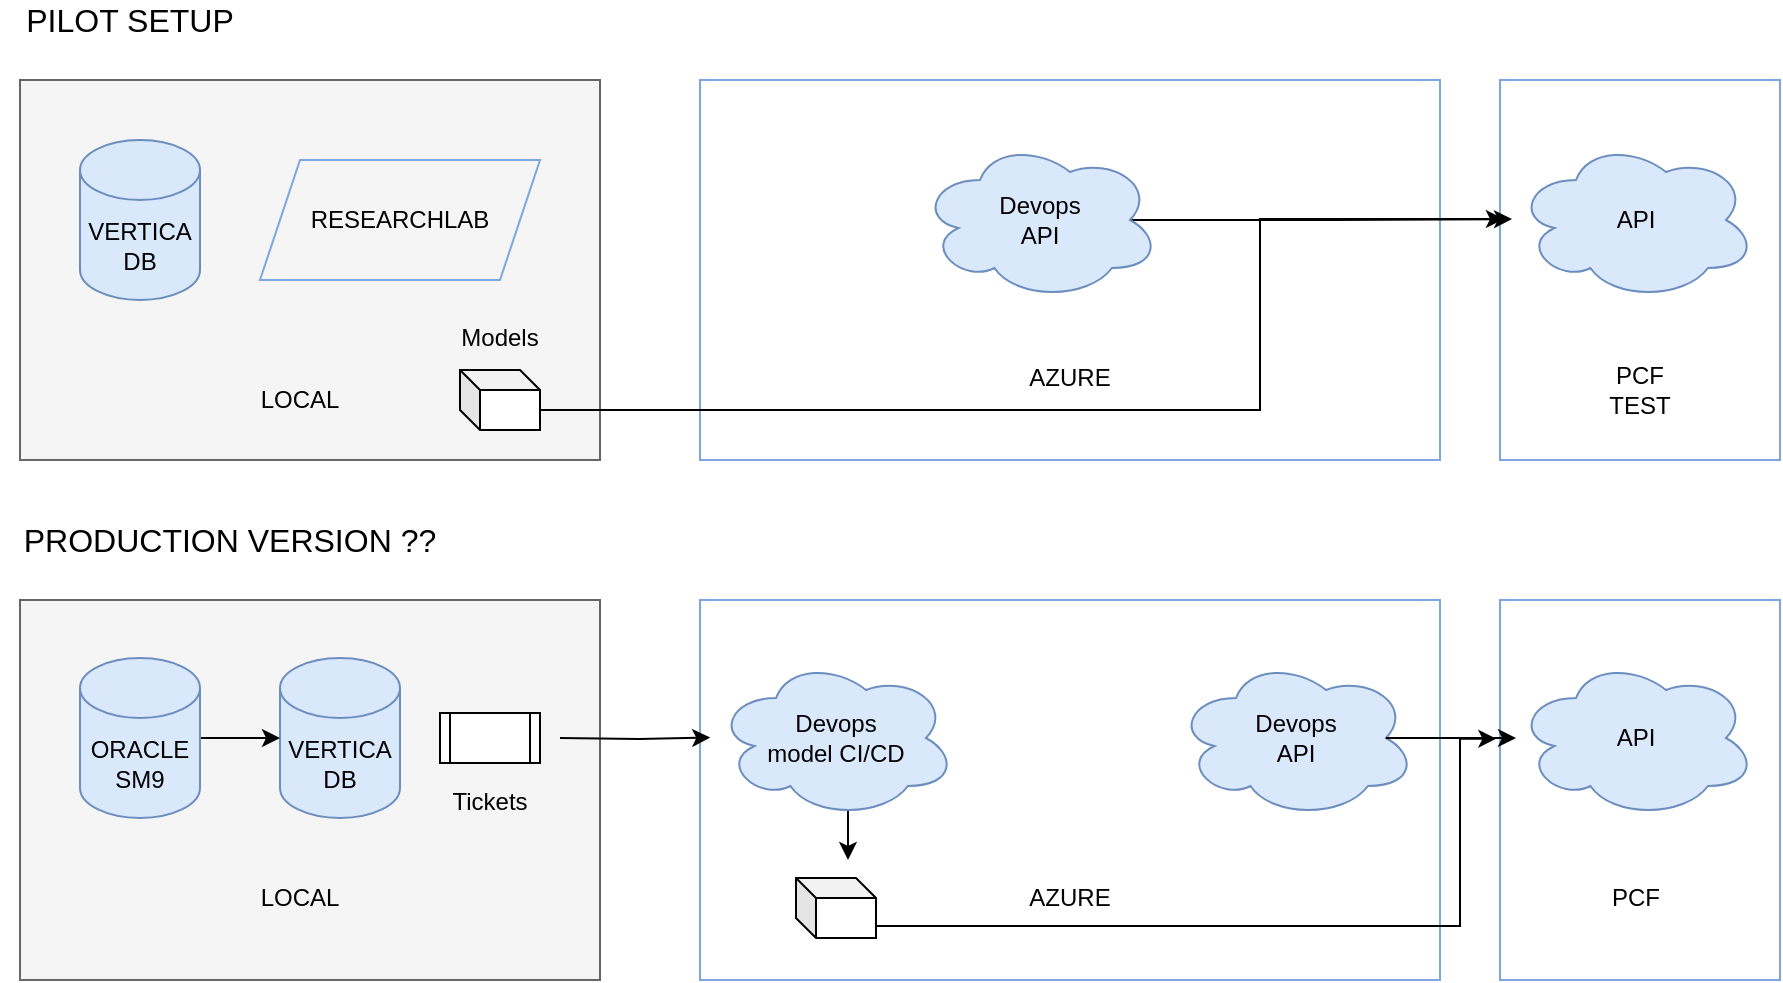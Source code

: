 <mxfile version="14.6.3" type="github">
  <diagram id="TIQiLkXEC3PqR95uw1yW" name="Page-1">
    <mxGraphModel dx="1483" dy="821" grid="1" gridSize="10" guides="1" tooltips="1" connect="1" arrows="1" fold="1" page="1" pageScale="1" pageWidth="1800" pageHeight="8000" math="0" shadow="0">
      <root>
        <mxCell id="0" />
        <mxCell id="1" parent="0" />
        <mxCell id="9JWz2dye4Onn6iEvln5e-38" value="" style="group" vertex="1" connectable="0" parent="1">
          <mxGeometry x="60" y="90" width="880" height="190" as="geometry" />
        </mxCell>
        <mxCell id="9JWz2dye4Onn6iEvln5e-27" value="" style="rounded=0;whiteSpace=wrap;html=1;strokeColor=#7EA6E0;" vertex="1" parent="9JWz2dye4Onn6iEvln5e-38">
          <mxGeometry x="740" width="140" height="190" as="geometry" />
        </mxCell>
        <mxCell id="9JWz2dye4Onn6iEvln5e-32" value="" style="rounded=0;whiteSpace=wrap;html=1;strokeColor=#7EA6E0;" vertex="1" parent="9JWz2dye4Onn6iEvln5e-38">
          <mxGeometry x="340" width="370" height="190" as="geometry" />
        </mxCell>
        <mxCell id="9JWz2dye4Onn6iEvln5e-33" value="AZURE" style="text;html=1;strokeColor=none;fillColor=none;align=center;verticalAlign=middle;whiteSpace=wrap;rounded=0;" vertex="1" parent="9JWz2dye4Onn6iEvln5e-38">
          <mxGeometry x="505" y="139" width="40" height="20" as="geometry" />
        </mxCell>
        <mxCell id="9JWz2dye4Onn6iEvln5e-11" value="" style="rounded=0;whiteSpace=wrap;html=1;fillColor=#f5f5f5;strokeColor=#666666;fontColor=#333333;" vertex="1" parent="9JWz2dye4Onn6iEvln5e-38">
          <mxGeometry width="290" height="190" as="geometry" />
        </mxCell>
        <mxCell id="9JWz2dye4Onn6iEvln5e-12" value="LOCAL" style="text;html=1;strokeColor=none;fillColor=none;align=center;verticalAlign=middle;whiteSpace=wrap;rounded=0;" vertex="1" parent="9JWz2dye4Onn6iEvln5e-38">
          <mxGeometry x="120" y="150" width="40" height="20" as="geometry" />
        </mxCell>
        <mxCell id="9JWz2dye4Onn6iEvln5e-18" value="VERTICA&lt;br&gt;DB" style="shape=cylinder3;whiteSpace=wrap;html=1;boundedLbl=1;backgroundOutline=1;size=15;fillColor=#dae8fc;strokeColor=#6c8ebf;" vertex="1" parent="9JWz2dye4Onn6iEvln5e-38">
          <mxGeometry x="30" y="30" width="60" height="80" as="geometry" />
        </mxCell>
        <mxCell id="9JWz2dye4Onn6iEvln5e-19" value="RESEARCHLAB" style="shape=parallelogram;perimeter=parallelogramPerimeter;whiteSpace=wrap;html=1;fixedSize=1;rounded=0;strokeColor=#7EA6E0;fillColor=none;" vertex="1" parent="9JWz2dye4Onn6iEvln5e-38">
          <mxGeometry x="120" y="40" width="140" height="60" as="geometry" />
        </mxCell>
        <mxCell id="9JWz2dye4Onn6iEvln5e-64" style="edgeStyle=orthogonalEdgeStyle;rounded=0;orthogonalLoop=1;jettySize=auto;html=1;exitX=0;exitY=0;exitDx=40;exitDy=20;exitPerimeter=0;entryX=0.014;entryY=0.366;entryDx=0;entryDy=0;entryPerimeter=0;fontSize=16;" edge="1" parent="9JWz2dye4Onn6iEvln5e-38" source="9JWz2dye4Onn6iEvln5e-21" target="9JWz2dye4Onn6iEvln5e-27">
          <mxGeometry relative="1" as="geometry">
            <Array as="points">
              <mxPoint x="620" y="165" />
              <mxPoint x="620" y="70" />
            </Array>
          </mxGeometry>
        </mxCell>
        <mxCell id="9JWz2dye4Onn6iEvln5e-21" value="" style="shape=cube;whiteSpace=wrap;html=1;boundedLbl=1;backgroundOutline=1;darkOpacity=0.05;darkOpacity2=0.1;size=10;" vertex="1" parent="9JWz2dye4Onn6iEvln5e-38">
          <mxGeometry x="220" y="145" width="40" height="30" as="geometry" />
        </mxCell>
        <mxCell id="9JWz2dye4Onn6iEvln5e-36" style="edgeStyle=orthogonalEdgeStyle;rounded=0;orthogonalLoop=1;jettySize=auto;html=1;exitX=0.875;exitY=0.5;exitDx=0;exitDy=0;exitPerimeter=0;entryX=0.043;entryY=0.366;entryDx=0;entryDy=0;entryPerimeter=0;" edge="1" parent="9JWz2dye4Onn6iEvln5e-38" source="9JWz2dye4Onn6iEvln5e-26" target="9JWz2dye4Onn6iEvln5e-27">
          <mxGeometry relative="1" as="geometry" />
        </mxCell>
        <mxCell id="9JWz2dye4Onn6iEvln5e-26" value="&lt;span&gt;Devops&lt;/span&gt;&lt;br&gt;API" style="ellipse;shape=cloud;whiteSpace=wrap;html=1;fillColor=#dae8fc;strokeColor=#6c8ebf;" vertex="1" parent="9JWz2dye4Onn6iEvln5e-38">
          <mxGeometry x="450" y="30" width="120" height="80" as="geometry" />
        </mxCell>
        <mxCell id="9JWz2dye4Onn6iEvln5e-28" value="API" style="ellipse;shape=cloud;whiteSpace=wrap;html=1;fillColor=#dae8fc;strokeColor=#6c8ebf;" vertex="1" parent="9JWz2dye4Onn6iEvln5e-38">
          <mxGeometry x="748" y="30" width="120" height="80" as="geometry" />
        </mxCell>
        <mxCell id="9JWz2dye4Onn6iEvln5e-62" value="PCF TEST" style="text;html=1;strokeColor=none;fillColor=none;align=center;verticalAlign=middle;whiteSpace=wrap;rounded=0;" vertex="1" parent="9JWz2dye4Onn6iEvln5e-38">
          <mxGeometry x="790" y="145" width="40" height="20" as="geometry" />
        </mxCell>
        <mxCell id="-r-eWaF7yrH_TR99yYgg-14" value="Models" style="text;html=1;strokeColor=none;fillColor=none;align=center;verticalAlign=middle;whiteSpace=wrap;rounded=0;" parent="9JWz2dye4Onn6iEvln5e-38" vertex="1">
          <mxGeometry x="220" y="119" width="40" height="20" as="geometry" />
        </mxCell>
        <mxCell id="9JWz2dye4Onn6iEvln5e-40" value="PILOT SETUP" style="text;html=1;strokeColor=none;fillColor=none;align=center;verticalAlign=middle;whiteSpace=wrap;rounded=0;fontSize=16;" vertex="1" parent="1">
          <mxGeometry x="50" y="50" width="130" height="20" as="geometry" />
        </mxCell>
        <mxCell id="9JWz2dye4Onn6iEvln5e-41" value="PRODUCTION VERSION ??" style="text;html=1;strokeColor=none;fillColor=none;align=center;verticalAlign=middle;whiteSpace=wrap;rounded=0;fontSize=16;" vertex="1" parent="1">
          <mxGeometry x="60" y="310" width="210" height="20" as="geometry" />
        </mxCell>
        <mxCell id="9JWz2dye4Onn6iEvln5e-16" value="" style="rounded=0;whiteSpace=wrap;html=1;strokeColor=#7EA6E0;" vertex="1" parent="1">
          <mxGeometry x="800" y="350" width="140" height="190" as="geometry" />
        </mxCell>
        <mxCell id="-r-eWaF7yrH_TR99yYgg-29" value="" style="rounded=0;whiteSpace=wrap;html=1;fillColor=#f5f5f5;strokeColor=#666666;fontColor=#333333;" parent="1" vertex="1">
          <mxGeometry x="60" y="350" width="290" height="190" as="geometry" />
        </mxCell>
        <mxCell id="-r-eWaF7yrH_TR99yYgg-26" value="" style="rounded=0;whiteSpace=wrap;html=1;strokeColor=#7EA6E0;" parent="1" vertex="1">
          <mxGeometry x="400" y="350" width="370" height="190" as="geometry" />
        </mxCell>
        <mxCell id="-r-eWaF7yrH_TR99yYgg-2" value="VERTICA&lt;br&gt;DB" style="shape=cylinder3;whiteSpace=wrap;html=1;boundedLbl=1;backgroundOutline=1;size=15;fillColor=#dae8fc;strokeColor=#6c8ebf;" parent="1" vertex="1">
          <mxGeometry x="190" y="379" width="60" height="80" as="geometry" />
        </mxCell>
        <mxCell id="9JWz2dye4Onn6iEvln5e-5" value="" style="edgeStyle=orthogonalEdgeStyle;rounded=0;orthogonalLoop=1;jettySize=auto;html=1;" edge="1" parent="1" source="-r-eWaF7yrH_TR99yYgg-4" target="-r-eWaF7yrH_TR99yYgg-2">
          <mxGeometry x="60" y="350" as="geometry" />
        </mxCell>
        <mxCell id="-r-eWaF7yrH_TR99yYgg-4" value="ORACLE SM9" style="shape=cylinder3;whiteSpace=wrap;html=1;boundedLbl=1;backgroundOutline=1;size=15;fillColor=#dae8fc;strokeColor=#6c8ebf;" parent="1" vertex="1">
          <mxGeometry x="90" y="379" width="60" height="80" as="geometry" />
        </mxCell>
        <mxCell id="9JWz2dye4Onn6iEvln5e-76" style="edgeStyle=orthogonalEdgeStyle;rounded=0;orthogonalLoop=1;jettySize=auto;html=1;exitX=0.55;exitY=0.95;exitDx=0;exitDy=0;exitPerimeter=0;entryX=0.2;entryY=0.684;entryDx=0;entryDy=0;entryPerimeter=0;fontSize=16;" edge="1" parent="1" source="-r-eWaF7yrH_TR99yYgg-6" target="-r-eWaF7yrH_TR99yYgg-26">
          <mxGeometry relative="1" as="geometry" />
        </mxCell>
        <mxCell id="-r-eWaF7yrH_TR99yYgg-6" value="&lt;span&gt;Devops&lt;/span&gt;&lt;br&gt;&lt;span&gt;model CI/CD&lt;/span&gt;" style="ellipse;shape=cloud;whiteSpace=wrap;html=1;fillColor=#dae8fc;strokeColor=#6c8ebf;" parent="1" vertex="1">
          <mxGeometry x="408" y="379" width="120" height="80" as="geometry" />
        </mxCell>
        <mxCell id="-r-eWaF7yrH_TR99yYgg-9" value="&lt;span&gt;Devops&lt;/span&gt;&lt;br&gt;API" style="ellipse;shape=cloud;whiteSpace=wrap;html=1;fillColor=#dae8fc;strokeColor=#6c8ebf;" parent="1" vertex="1">
          <mxGeometry x="638" y="379" width="120" height="80" as="geometry" />
        </mxCell>
        <mxCell id="-r-eWaF7yrH_TR99yYgg-21" style="edgeStyle=orthogonalEdgeStyle;rounded=0;orthogonalLoop=1;jettySize=auto;html=1;exitX=1;exitY=0.5;exitDx=0;exitDy=0;entryX=-0.024;entryY=0.497;entryDx=0;entryDy=0;entryPerimeter=0;" parent="1" target="-r-eWaF7yrH_TR99yYgg-6" edge="1">
          <mxGeometry x="60" y="350" as="geometry">
            <mxPoint x="330" y="419" as="sourcePoint" />
          </mxGeometry>
        </mxCell>
        <mxCell id="9JWz2dye4Onn6iEvln5e-72" style="edgeStyle=orthogonalEdgeStyle;rounded=0;orthogonalLoop=1;jettySize=auto;html=1;exitX=0;exitY=0;exitDx=40;exitDy=20;exitPerimeter=0;entryX=-0.013;entryY=0.365;entryDx=0;entryDy=0;entryPerimeter=0;fontSize=16;" edge="1" parent="1" source="-r-eWaF7yrH_TR99yYgg-13" target="9JWz2dye4Onn6iEvln5e-16">
          <mxGeometry relative="1" as="geometry">
            <Array as="points">
              <mxPoint x="780" y="513" />
              <mxPoint x="780" y="419" />
            </Array>
          </mxGeometry>
        </mxCell>
        <mxCell id="-r-eWaF7yrH_TR99yYgg-13" value="" style="shape=cube;whiteSpace=wrap;html=1;boundedLbl=1;backgroundOutline=1;darkOpacity=0.05;darkOpacity2=0.1;size=10;" parent="1" vertex="1">
          <mxGeometry x="448" y="489" width="40" height="30" as="geometry" />
        </mxCell>
        <mxCell id="-r-eWaF7yrH_TR99yYgg-27" value="AZURE" style="text;html=1;strokeColor=none;fillColor=none;align=center;verticalAlign=middle;whiteSpace=wrap;rounded=0;" parent="1" vertex="1">
          <mxGeometry x="565" y="489" width="40" height="20" as="geometry" />
        </mxCell>
        <mxCell id="-r-eWaF7yrH_TR99yYgg-30" value="LOCAL" style="text;html=1;strokeColor=none;fillColor=none;align=center;verticalAlign=middle;whiteSpace=wrap;rounded=0;" parent="1" vertex="1">
          <mxGeometry x="180" y="489" width="40" height="20" as="geometry" />
        </mxCell>
        <mxCell id="9JWz2dye4Onn6iEvln5e-2" value="API" style="ellipse;shape=cloud;whiteSpace=wrap;html=1;fillColor=#dae8fc;strokeColor=#6c8ebf;" vertex="1" parent="1">
          <mxGeometry x="808" y="379" width="120" height="80" as="geometry" />
        </mxCell>
        <mxCell id="9JWz2dye4Onn6iEvln5e-3" style="edgeStyle=orthogonalEdgeStyle;rounded=0;orthogonalLoop=1;jettySize=auto;html=1;exitX=0.875;exitY=0.5;exitDx=0;exitDy=0;exitPerimeter=0;" edge="1" parent="1" source="-r-eWaF7yrH_TR99yYgg-9" target="9JWz2dye4Onn6iEvln5e-2">
          <mxGeometry x="68" y="350" as="geometry" />
        </mxCell>
        <mxCell id="9JWz2dye4Onn6iEvln5e-6" value="" style="shape=process;whiteSpace=wrap;html=1;backgroundOutline=1;" vertex="1" parent="1">
          <mxGeometry x="270" y="406.5" width="50" height="25" as="geometry" />
        </mxCell>
        <mxCell id="9JWz2dye4Onn6iEvln5e-7" value="Tickets" style="text;html=1;strokeColor=none;fillColor=none;align=center;verticalAlign=middle;whiteSpace=wrap;rounded=0;" vertex="1" parent="1">
          <mxGeometry x="275" y="441" width="40" height="20" as="geometry" />
        </mxCell>
        <mxCell id="9JWz2dye4Onn6iEvln5e-17" value="PCF" style="text;html=1;strokeColor=none;fillColor=none;align=center;verticalAlign=middle;whiteSpace=wrap;rounded=0;" vertex="1" parent="1">
          <mxGeometry x="848" y="489" width="40" height="20" as="geometry" />
        </mxCell>
      </root>
    </mxGraphModel>
  </diagram>
</mxfile>
